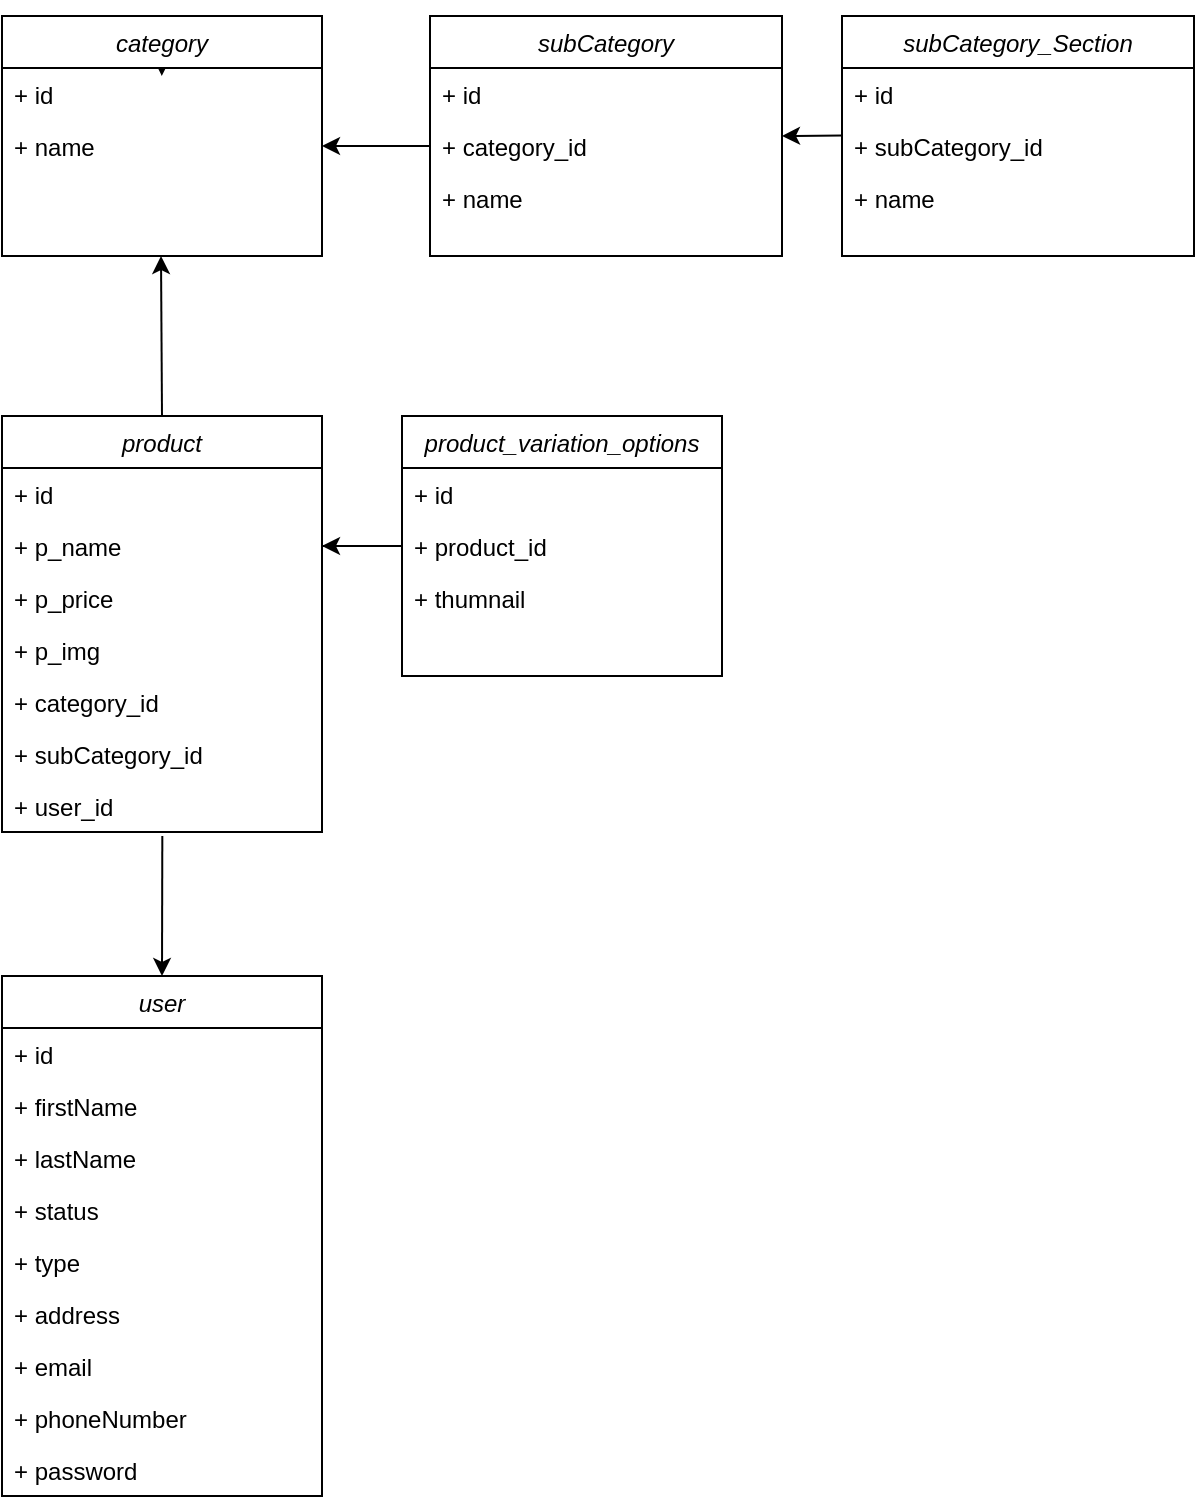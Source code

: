 <mxfile version="20.0.3" type="github">
  <diagram id="C5RBs43oDa-KdzZeNtuy" name="Page-1">
    <mxGraphModel dx="1422" dy="1941" grid="1" gridSize="10" guides="1" tooltips="1" connect="1" arrows="1" fold="1" page="1" pageScale="1" pageWidth="827" pageHeight="1169" math="0" shadow="0">
      <root>
        <mxCell id="WIyWlLk6GJQsqaUBKTNV-0" />
        <mxCell id="WIyWlLk6GJQsqaUBKTNV-1" parent="WIyWlLk6GJQsqaUBKTNV-0" />
        <mxCell id="zkfFHV4jXpPFQw0GAbJ--0" value="product" style="swimlane;fontStyle=2;align=center;verticalAlign=top;childLayout=stackLayout;horizontal=1;startSize=26;horizontalStack=0;resizeParent=1;resizeLast=0;collapsible=1;marginBottom=0;rounded=0;shadow=0;strokeWidth=1;" parent="WIyWlLk6GJQsqaUBKTNV-1" vertex="1">
          <mxGeometry x="40" y="80" width="160" height="208" as="geometry">
            <mxRectangle x="230" y="140" width="160" height="26" as="alternateBounds" />
          </mxGeometry>
        </mxCell>
        <mxCell id="zkfFHV4jXpPFQw0GAbJ--1" value="+ id" style="text;align=left;verticalAlign=top;spacingLeft=4;spacingRight=4;overflow=hidden;rotatable=0;points=[[0,0.5],[1,0.5]];portConstraint=eastwest;" parent="zkfFHV4jXpPFQw0GAbJ--0" vertex="1">
          <mxGeometry y="26" width="160" height="26" as="geometry" />
        </mxCell>
        <mxCell id="zkfFHV4jXpPFQw0GAbJ--2" value="+ p_name" style="text;align=left;verticalAlign=top;spacingLeft=4;spacingRight=4;overflow=hidden;rotatable=0;points=[[0,0.5],[1,0.5]];portConstraint=eastwest;rounded=0;shadow=0;html=0;" parent="zkfFHV4jXpPFQw0GAbJ--0" vertex="1">
          <mxGeometry y="52" width="160" height="26" as="geometry" />
        </mxCell>
        <mxCell id="zkfFHV4jXpPFQw0GAbJ--3" value="+ p_price" style="text;align=left;verticalAlign=top;spacingLeft=4;spacingRight=4;overflow=hidden;rotatable=0;points=[[0,0.5],[1,0.5]];portConstraint=eastwest;rounded=0;shadow=0;html=0;" parent="zkfFHV4jXpPFQw0GAbJ--0" vertex="1">
          <mxGeometry y="78" width="160" height="26" as="geometry" />
        </mxCell>
        <mxCell id="nZ_0TxDuV11cC0_WyeXE-1" value="+ p_img" style="text;align=left;verticalAlign=top;spacingLeft=4;spacingRight=4;overflow=hidden;rotatable=0;points=[[0,0.5],[1,0.5]];portConstraint=eastwest;rounded=0;shadow=0;html=0;" parent="zkfFHV4jXpPFQw0GAbJ--0" vertex="1">
          <mxGeometry y="104" width="160" height="26" as="geometry" />
        </mxCell>
        <mxCell id="KPWAyCAy_2scTFsiTlBl-0" value="+ category_id" style="text;align=left;verticalAlign=top;spacingLeft=4;spacingRight=4;overflow=hidden;rotatable=0;points=[[0,0.5],[1,0.5]];portConstraint=eastwest;" vertex="1" parent="zkfFHV4jXpPFQw0GAbJ--0">
          <mxGeometry y="130" width="160" height="26" as="geometry" />
        </mxCell>
        <mxCell id="KPWAyCAy_2scTFsiTlBl-1" value="+ subCategory_id" style="text;align=left;verticalAlign=top;spacingLeft=4;spacingRight=4;overflow=hidden;rotatable=0;points=[[0,0.5],[1,0.5]];portConstraint=eastwest;" vertex="1" parent="zkfFHV4jXpPFQw0GAbJ--0">
          <mxGeometry y="156" width="160" height="26" as="geometry" />
        </mxCell>
        <mxCell id="KPWAyCAy_2scTFsiTlBl-2" value="+ user_id" style="text;align=left;verticalAlign=top;spacingLeft=4;spacingRight=4;overflow=hidden;rotatable=0;points=[[0,0.5],[1,0.5]];portConstraint=eastwest;" vertex="1" parent="zkfFHV4jXpPFQw0GAbJ--0">
          <mxGeometry y="182" width="160" height="26" as="geometry" />
        </mxCell>
        <mxCell id="nZ_0TxDuV11cC0_WyeXE-2" value="product_variation_options" style="swimlane;fontStyle=2;align=center;verticalAlign=top;childLayout=stackLayout;horizontal=1;startSize=26;horizontalStack=0;resizeParent=1;resizeLast=0;collapsible=1;marginBottom=0;rounded=0;shadow=0;strokeWidth=1;" parent="WIyWlLk6GJQsqaUBKTNV-1" vertex="1">
          <mxGeometry x="240" y="80" width="160" height="130" as="geometry">
            <mxRectangle x="230" y="140" width="160" height="26" as="alternateBounds" />
          </mxGeometry>
        </mxCell>
        <mxCell id="nZ_0TxDuV11cC0_WyeXE-3" value="+ id" style="text;align=left;verticalAlign=top;spacingLeft=4;spacingRight=4;overflow=hidden;rotatable=0;points=[[0,0.5],[1,0.5]];portConstraint=eastwest;" parent="nZ_0TxDuV11cC0_WyeXE-2" vertex="1">
          <mxGeometry y="26" width="160" height="26" as="geometry" />
        </mxCell>
        <mxCell id="nZ_0TxDuV11cC0_WyeXE-4" value="+ product_id" style="text;align=left;verticalAlign=top;spacingLeft=4;spacingRight=4;overflow=hidden;rotatable=0;points=[[0,0.5],[1,0.5]];portConstraint=eastwest;rounded=0;shadow=0;html=0;" parent="nZ_0TxDuV11cC0_WyeXE-2" vertex="1">
          <mxGeometry y="52" width="160" height="26" as="geometry" />
        </mxCell>
        <mxCell id="nZ_0TxDuV11cC0_WyeXE-7" value="+ thumnail" style="text;align=left;verticalAlign=top;spacingLeft=4;spacingRight=4;overflow=hidden;rotatable=0;points=[[0,0.5],[1,0.5]];portConstraint=eastwest;rounded=0;shadow=0;html=0;" parent="nZ_0TxDuV11cC0_WyeXE-2" vertex="1">
          <mxGeometry y="78" width="160" height="26" as="geometry" />
        </mxCell>
        <mxCell id="nZ_0TxDuV11cC0_WyeXE-10" value="user" style="swimlane;fontStyle=2;align=center;verticalAlign=top;childLayout=stackLayout;horizontal=1;startSize=26;horizontalStack=0;resizeParent=1;resizeLast=0;collapsible=1;marginBottom=0;rounded=0;shadow=0;strokeWidth=1;" parent="WIyWlLk6GJQsqaUBKTNV-1" vertex="1">
          <mxGeometry x="40" y="360" width="160" height="260" as="geometry">
            <mxRectangle x="230" y="140" width="160" height="26" as="alternateBounds" />
          </mxGeometry>
        </mxCell>
        <mxCell id="nZ_0TxDuV11cC0_WyeXE-11" value="+ id" style="text;align=left;verticalAlign=top;spacingLeft=4;spacingRight=4;overflow=hidden;rotatable=0;points=[[0,0.5],[1,0.5]];portConstraint=eastwest;" parent="nZ_0TxDuV11cC0_WyeXE-10" vertex="1">
          <mxGeometry y="26" width="160" height="26" as="geometry" />
        </mxCell>
        <mxCell id="hYt09wVF9id2voZBJDx4-0" value="+ firstName" style="text;align=left;verticalAlign=top;spacingLeft=4;spacingRight=4;overflow=hidden;rotatable=0;points=[[0,0.5],[1,0.5]];portConstraint=eastwest;" parent="nZ_0TxDuV11cC0_WyeXE-10" vertex="1">
          <mxGeometry y="52" width="160" height="26" as="geometry" />
        </mxCell>
        <mxCell id="hYt09wVF9id2voZBJDx4-1" value="+ lastName" style="text;align=left;verticalAlign=top;spacingLeft=4;spacingRight=4;overflow=hidden;rotatable=0;points=[[0,0.5],[1,0.5]];portConstraint=eastwest;" parent="nZ_0TxDuV11cC0_WyeXE-10" vertex="1">
          <mxGeometry y="78" width="160" height="26" as="geometry" />
        </mxCell>
        <mxCell id="nZ_0TxDuV11cC0_WyeXE-12" value="+ status" style="text;align=left;verticalAlign=top;spacingLeft=4;spacingRight=4;overflow=hidden;rotatable=0;points=[[0,0.5],[1,0.5]];portConstraint=eastwest;rounded=0;shadow=0;html=0;" parent="nZ_0TxDuV11cC0_WyeXE-10" vertex="1">
          <mxGeometry y="104" width="160" height="26" as="geometry" />
        </mxCell>
        <mxCell id="nZ_0TxDuV11cC0_WyeXE-47" value="+ type" style="text;align=left;verticalAlign=top;spacingLeft=4;spacingRight=4;overflow=hidden;rotatable=0;points=[[0,0.5],[1,0.5]];portConstraint=eastwest;" parent="nZ_0TxDuV11cC0_WyeXE-10" vertex="1">
          <mxGeometry y="130" width="160" height="26" as="geometry" />
        </mxCell>
        <mxCell id="nZ_0TxDuV11cC0_WyeXE-25" value="+ address&#xa;" style="text;align=left;verticalAlign=top;spacingLeft=4;spacingRight=4;overflow=hidden;rotatable=0;points=[[0,0.5],[1,0.5]];portConstraint=eastwest;rounded=0;shadow=0;html=0;" parent="nZ_0TxDuV11cC0_WyeXE-10" vertex="1">
          <mxGeometry y="156" width="160" height="26" as="geometry" />
        </mxCell>
        <mxCell id="nZ_0TxDuV11cC0_WyeXE-15" value="+ email&#xa;" style="text;align=left;verticalAlign=top;spacingLeft=4;spacingRight=4;overflow=hidden;rotatable=0;points=[[0,0.5],[1,0.5]];portConstraint=eastwest;rounded=0;shadow=0;html=0;" parent="nZ_0TxDuV11cC0_WyeXE-10" vertex="1">
          <mxGeometry y="182" width="160" height="26" as="geometry" />
        </mxCell>
        <mxCell id="nZ_0TxDuV11cC0_WyeXE-16" value="+ phoneNumber&#xa;" style="text;align=left;verticalAlign=top;spacingLeft=4;spacingRight=4;overflow=hidden;rotatable=0;points=[[0,0.5],[1,0.5]];portConstraint=eastwest;rounded=0;shadow=0;html=0;" parent="nZ_0TxDuV11cC0_WyeXE-10" vertex="1">
          <mxGeometry y="208" width="160" height="26" as="geometry" />
        </mxCell>
        <mxCell id="nZ_0TxDuV11cC0_WyeXE-26" value="+ password&#xa;" style="text;align=left;verticalAlign=top;spacingLeft=4;spacingRight=4;overflow=hidden;rotatable=0;points=[[0,0.5],[1,0.5]];portConstraint=eastwest;rounded=0;shadow=0;html=0;" parent="nZ_0TxDuV11cC0_WyeXE-10" vertex="1">
          <mxGeometry y="234" width="160" height="26" as="geometry" />
        </mxCell>
        <mxCell id="nZ_0TxDuV11cC0_WyeXE-32" value="" style="edgeStyle=elbowEdgeStyle;elbow=vertical;endArrow=classic;html=1;rounded=0;exitX=1;exitY=0.5;exitDx=0;exitDy=0;" parent="WIyWlLk6GJQsqaUBKTNV-1" source="zkfFHV4jXpPFQw0GAbJ--2" edge="1">
          <mxGeometry width="50" height="50" relative="1" as="geometry">
            <mxPoint x="210" y="145" as="sourcePoint" />
            <mxPoint x="200" y="145" as="targetPoint" />
            <Array as="points">
              <mxPoint x="240" y="145" />
            </Array>
          </mxGeometry>
        </mxCell>
        <mxCell id="KPWAyCAy_2scTFsiTlBl-13" style="edgeStyle=orthogonalEdgeStyle;rounded=0;orthogonalLoop=1;jettySize=auto;html=1;exitX=0.5;exitY=0;exitDx=0;exitDy=0;" edge="1" parent="WIyWlLk6GJQsqaUBKTNV-1" source="nZ_0TxDuV11cC0_WyeXE-35">
          <mxGeometry relative="1" as="geometry">
            <mxPoint x="119.882" y="-90.059" as="targetPoint" />
          </mxGeometry>
        </mxCell>
        <mxCell id="nZ_0TxDuV11cC0_WyeXE-35" value="category" style="swimlane;fontStyle=2;align=center;verticalAlign=top;childLayout=stackLayout;horizontal=1;startSize=26;horizontalStack=0;resizeParent=1;resizeLast=0;collapsible=1;marginBottom=0;rounded=0;shadow=0;strokeWidth=1;" parent="WIyWlLk6GJQsqaUBKTNV-1" vertex="1">
          <mxGeometry x="40" y="-120" width="160" height="120" as="geometry">
            <mxRectangle x="230" y="140" width="160" height="26" as="alternateBounds" />
          </mxGeometry>
        </mxCell>
        <mxCell id="nZ_0TxDuV11cC0_WyeXE-36" value="+ id" style="text;align=left;verticalAlign=top;spacingLeft=4;spacingRight=4;overflow=hidden;rotatable=0;points=[[0,0.5],[1,0.5]];portConstraint=eastwest;" parent="nZ_0TxDuV11cC0_WyeXE-35" vertex="1">
          <mxGeometry y="26" width="160" height="26" as="geometry" />
        </mxCell>
        <mxCell id="nZ_0TxDuV11cC0_WyeXE-43" value="+ name" style="text;align=left;verticalAlign=top;spacingLeft=4;spacingRight=4;overflow=hidden;rotatable=0;points=[[0,0.5],[1,0.5]];portConstraint=eastwest;rounded=0;shadow=0;html=0;" parent="nZ_0TxDuV11cC0_WyeXE-35" vertex="1">
          <mxGeometry y="52" width="160" height="26" as="geometry" />
        </mxCell>
        <mxCell id="nZ_0TxDuV11cC0_WyeXE-39" value="subCategory" style="swimlane;fontStyle=2;align=center;verticalAlign=top;childLayout=stackLayout;horizontal=1;startSize=26;horizontalStack=0;resizeParent=1;resizeLast=0;collapsible=1;marginBottom=0;rounded=0;shadow=0;strokeWidth=1;" parent="WIyWlLk6GJQsqaUBKTNV-1" vertex="1">
          <mxGeometry x="254" y="-120" width="176" height="120" as="geometry">
            <mxRectangle x="230" y="140" width="160" height="26" as="alternateBounds" />
          </mxGeometry>
        </mxCell>
        <mxCell id="nZ_0TxDuV11cC0_WyeXE-40" value="+ id" style="text;align=left;verticalAlign=top;spacingLeft=4;spacingRight=4;overflow=hidden;rotatable=0;points=[[0,0.5],[1,0.5]];portConstraint=eastwest;" parent="nZ_0TxDuV11cC0_WyeXE-39" vertex="1">
          <mxGeometry y="26" width="176" height="26" as="geometry" />
        </mxCell>
        <mxCell id="nZ_0TxDuV11cC0_WyeXE-41" value="+ category_id" style="text;align=left;verticalAlign=top;spacingLeft=4;spacingRight=4;overflow=hidden;rotatable=0;points=[[0,0.5],[1,0.5]];portConstraint=eastwest;rounded=0;shadow=0;html=0;" parent="nZ_0TxDuV11cC0_WyeXE-39" vertex="1">
          <mxGeometry y="52" width="176" height="26" as="geometry" />
        </mxCell>
        <mxCell id="nZ_0TxDuV11cC0_WyeXE-42" value="+ name" style="text;align=left;verticalAlign=top;spacingLeft=4;spacingRight=4;overflow=hidden;rotatable=0;points=[[0,0.5],[1,0.5]];portConstraint=eastwest;rounded=0;shadow=0;html=0;" parent="nZ_0TxDuV11cC0_WyeXE-39" vertex="1">
          <mxGeometry y="78" width="176" height="26" as="geometry" />
        </mxCell>
        <mxCell id="nZ_0TxDuV11cC0_WyeXE-44" value="" style="endArrow=classic;html=1;rounded=0;exitX=0;exitY=0.5;exitDx=0;exitDy=0;entryX=1;entryY=0.5;entryDx=0;entryDy=0;" parent="WIyWlLk6GJQsqaUBKTNV-1" source="nZ_0TxDuV11cC0_WyeXE-41" target="nZ_0TxDuV11cC0_WyeXE-43" edge="1">
          <mxGeometry width="50" height="50" relative="1" as="geometry">
            <mxPoint x="270" y="270" as="sourcePoint" />
            <mxPoint x="200" y="-25" as="targetPoint" />
            <Array as="points">
              <mxPoint x="230" y="-55" />
            </Array>
          </mxGeometry>
        </mxCell>
        <mxCell id="nZ_0TxDuV11cC0_WyeXE-46" value="" style="endArrow=classic;html=1;rounded=0;" parent="WIyWlLk6GJQsqaUBKTNV-1" edge="1">
          <mxGeometry width="50" height="50" relative="1" as="geometry">
            <mxPoint x="120" y="80" as="sourcePoint" />
            <mxPoint x="119.5" as="targetPoint" />
            <Array as="points">
              <mxPoint x="119.5" />
            </Array>
          </mxGeometry>
        </mxCell>
        <mxCell id="KPWAyCAy_2scTFsiTlBl-8" value="subCategory_Section" style="swimlane;fontStyle=2;align=center;verticalAlign=top;childLayout=stackLayout;horizontal=1;startSize=26;horizontalStack=0;resizeParent=1;resizeLast=0;collapsible=1;marginBottom=0;rounded=0;shadow=0;strokeWidth=1;" vertex="1" parent="WIyWlLk6GJQsqaUBKTNV-1">
          <mxGeometry x="460" y="-120" width="176" height="120" as="geometry">
            <mxRectangle x="230" y="140" width="160" height="26" as="alternateBounds" />
          </mxGeometry>
        </mxCell>
        <mxCell id="KPWAyCAy_2scTFsiTlBl-9" value="+ id" style="text;align=left;verticalAlign=top;spacingLeft=4;spacingRight=4;overflow=hidden;rotatable=0;points=[[0,0.5],[1,0.5]];portConstraint=eastwest;" vertex="1" parent="KPWAyCAy_2scTFsiTlBl-8">
          <mxGeometry y="26" width="176" height="26" as="geometry" />
        </mxCell>
        <mxCell id="KPWAyCAy_2scTFsiTlBl-10" value="+ subCategory_id" style="text;align=left;verticalAlign=top;spacingLeft=4;spacingRight=4;overflow=hidden;rotatable=0;points=[[0,0.5],[1,0.5]];portConstraint=eastwest;rounded=0;shadow=0;html=0;" vertex="1" parent="KPWAyCAy_2scTFsiTlBl-8">
          <mxGeometry y="52" width="176" height="26" as="geometry" />
        </mxCell>
        <mxCell id="KPWAyCAy_2scTFsiTlBl-11" value="+ name&#xa;" style="text;align=left;verticalAlign=top;spacingLeft=4;spacingRight=4;overflow=hidden;rotatable=0;points=[[0,0.5],[1,0.5]];portConstraint=eastwest;rounded=0;shadow=0;html=0;" vertex="1" parent="KPWAyCAy_2scTFsiTlBl-8">
          <mxGeometry y="78" width="176" height="26" as="geometry" />
        </mxCell>
        <mxCell id="KPWAyCAy_2scTFsiTlBl-14" value="" style="endArrow=classic;html=1;rounded=0;exitX=0;exitY=0.5;exitDx=0;exitDy=0;" edge="1" parent="WIyWlLk6GJQsqaUBKTNV-1">
          <mxGeometry width="50" height="50" relative="1" as="geometry">
            <mxPoint x="460" y="-60.29" as="sourcePoint" />
            <mxPoint x="430" y="-60" as="targetPoint" />
          </mxGeometry>
        </mxCell>
        <mxCell id="KPWAyCAy_2scTFsiTlBl-15" value="" style="endArrow=classic;html=1;rounded=0;exitX=0.501;exitY=1.077;exitDx=0;exitDy=0;exitPerimeter=0;entryX=0.5;entryY=0;entryDx=0;entryDy=0;" edge="1" parent="WIyWlLk6GJQsqaUBKTNV-1" source="KPWAyCAy_2scTFsiTlBl-2" target="nZ_0TxDuV11cC0_WyeXE-10">
          <mxGeometry width="50" height="50" relative="1" as="geometry">
            <mxPoint x="250" y="330" as="sourcePoint" />
            <mxPoint x="300" y="280" as="targetPoint" />
          </mxGeometry>
        </mxCell>
      </root>
    </mxGraphModel>
  </diagram>
</mxfile>
